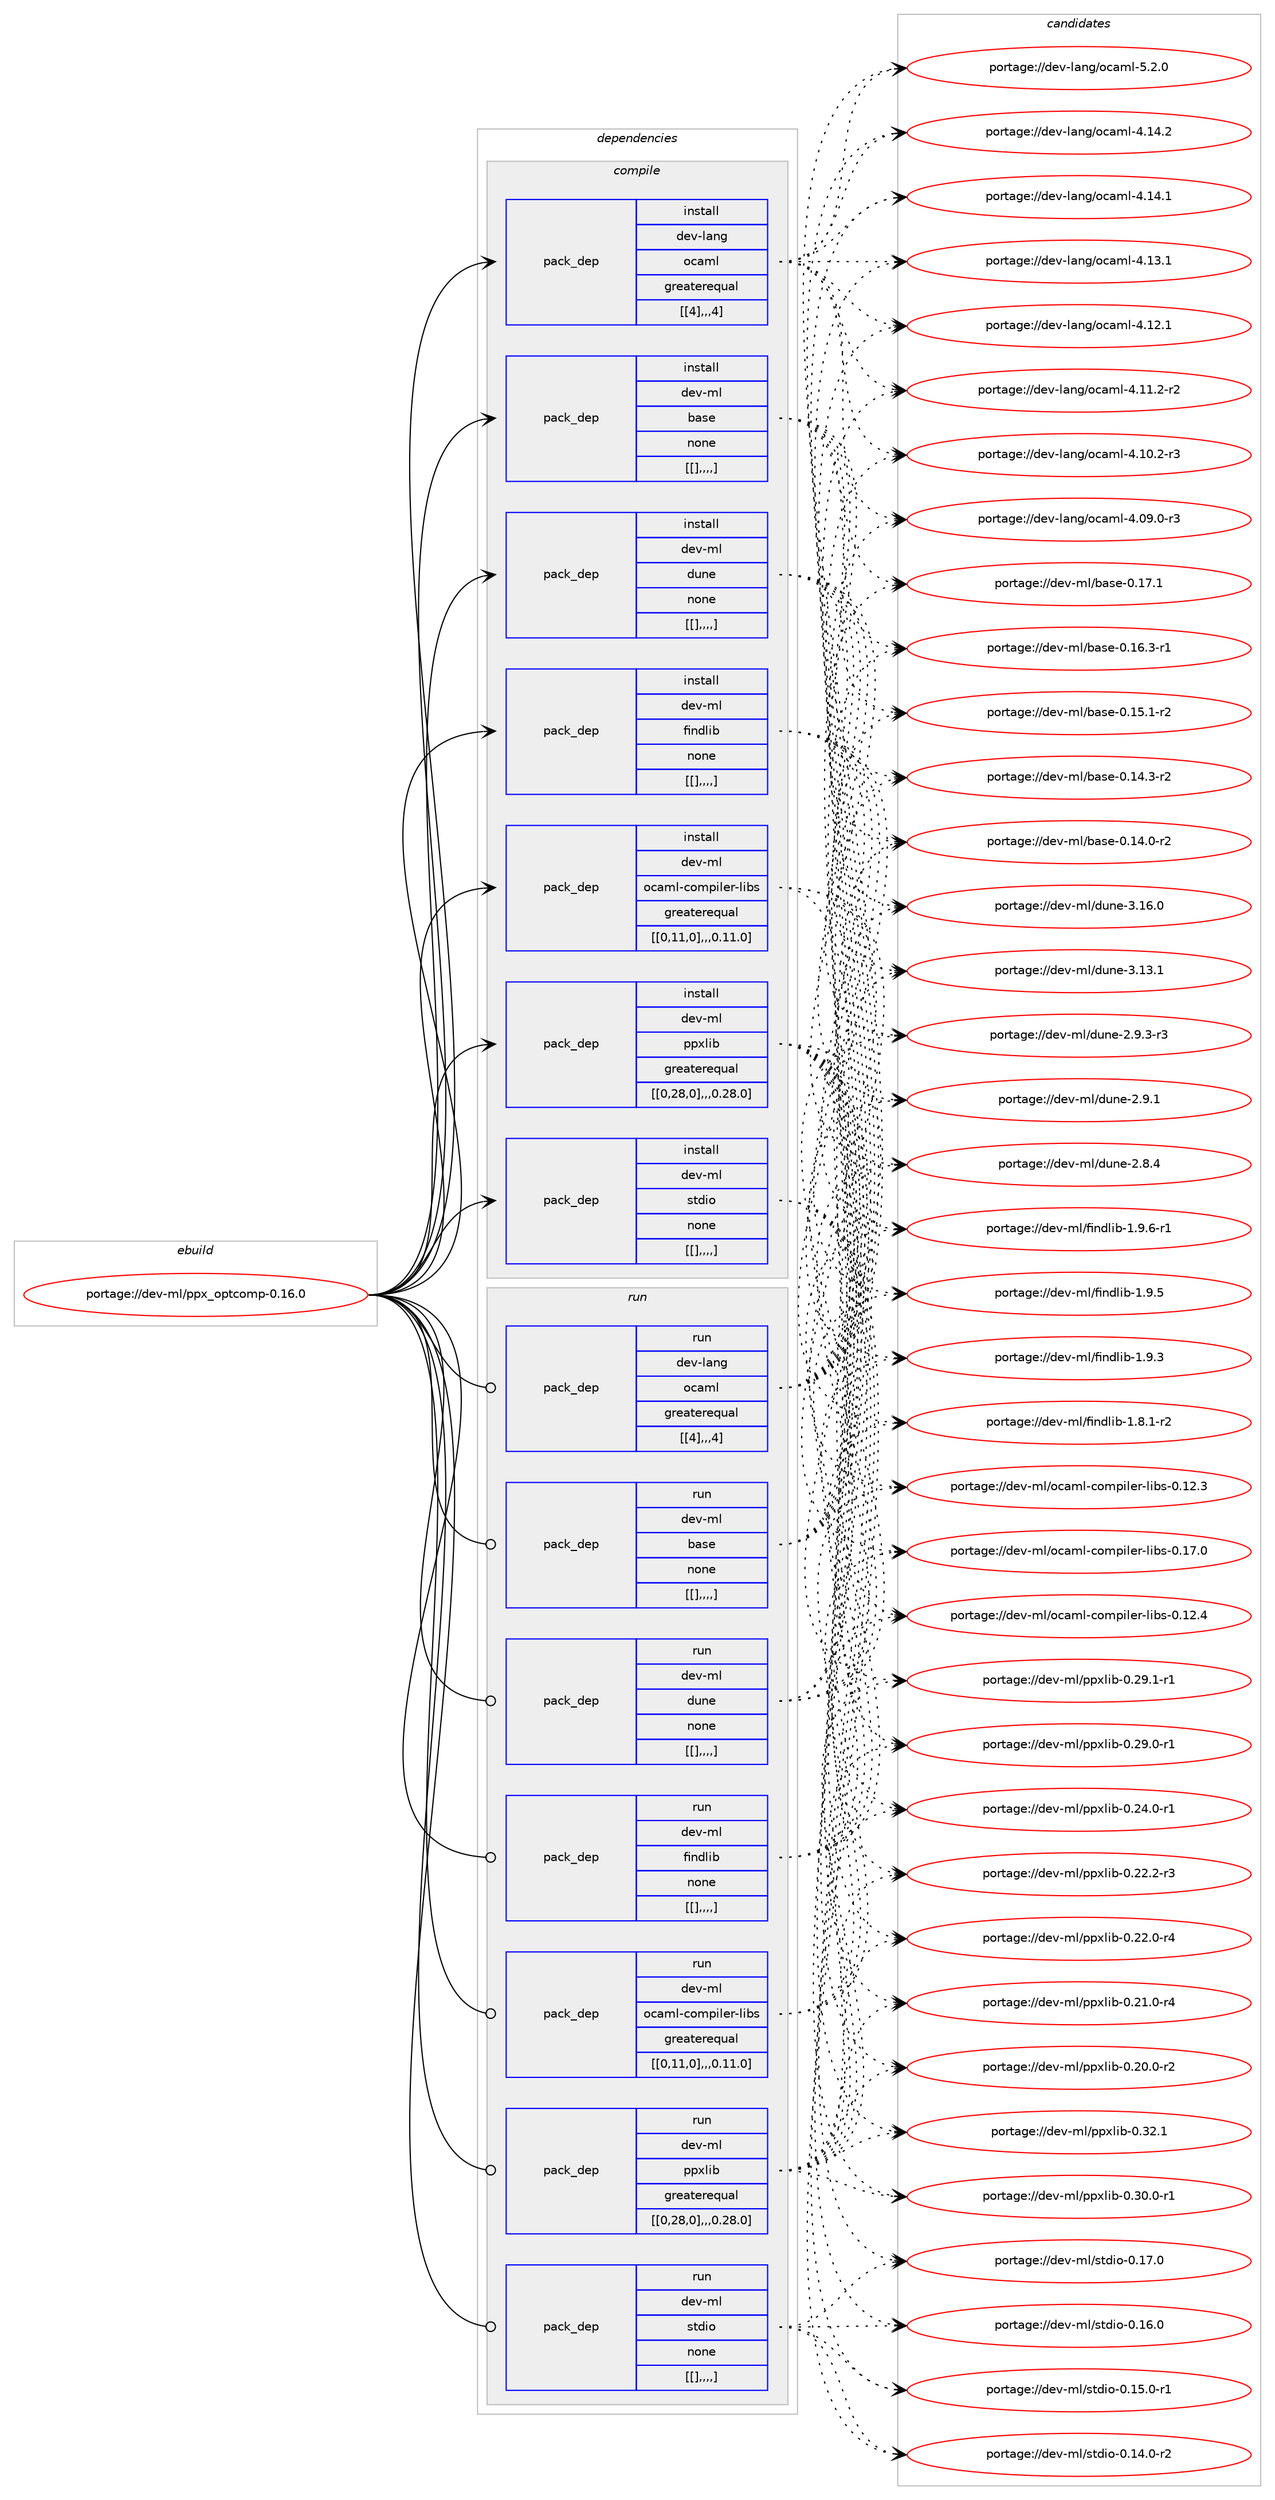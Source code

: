 digraph prolog {

# *************
# Graph options
# *************

newrank=true;
concentrate=true;
compound=true;
graph [rankdir=LR,fontname=Helvetica,fontsize=10,ranksep=1.5];#, ranksep=2.5, nodesep=0.2];
edge  [arrowhead=vee];
node  [fontname=Helvetica,fontsize=10];

# **********
# The ebuild
# **********

subgraph cluster_leftcol {
color=gray;
label=<<i>ebuild</i>>;
id [label="portage://dev-ml/ppx_optcomp-0.16.0", color=red, width=4, href="../dev-ml/ppx_optcomp-0.16.0.svg"];
}

# ****************
# The dependencies
# ****************

subgraph cluster_midcol {
color=gray;
label=<<i>dependencies</i>>;
subgraph cluster_compile {
fillcolor="#eeeeee";
style=filled;
label=<<i>compile</i>>;
subgraph pack93130 {
dependency125073 [label=<<TABLE BORDER="0" CELLBORDER="1" CELLSPACING="0" CELLPADDING="4" WIDTH="220"><TR><TD ROWSPAN="6" CELLPADDING="30">pack_dep</TD></TR><TR><TD WIDTH="110">install</TD></TR><TR><TD>dev-lang</TD></TR><TR><TD>ocaml</TD></TR><TR><TD>greaterequal</TD></TR><TR><TD>[[4],,,4]</TD></TR></TABLE>>, shape=none, color=blue];
}
id:e -> dependency125073:w [weight=20,style="solid",arrowhead="vee"];
subgraph pack93131 {
dependency125074 [label=<<TABLE BORDER="0" CELLBORDER="1" CELLSPACING="0" CELLPADDING="4" WIDTH="220"><TR><TD ROWSPAN="6" CELLPADDING="30">pack_dep</TD></TR><TR><TD WIDTH="110">install</TD></TR><TR><TD>dev-ml</TD></TR><TR><TD>base</TD></TR><TR><TD>none</TD></TR><TR><TD>[[],,,,]</TD></TR></TABLE>>, shape=none, color=blue];
}
id:e -> dependency125074:w [weight=20,style="solid",arrowhead="vee"];
subgraph pack93132 {
dependency125075 [label=<<TABLE BORDER="0" CELLBORDER="1" CELLSPACING="0" CELLPADDING="4" WIDTH="220"><TR><TD ROWSPAN="6" CELLPADDING="30">pack_dep</TD></TR><TR><TD WIDTH="110">install</TD></TR><TR><TD>dev-ml</TD></TR><TR><TD>dune</TD></TR><TR><TD>none</TD></TR><TR><TD>[[],,,,]</TD></TR></TABLE>>, shape=none, color=blue];
}
id:e -> dependency125075:w [weight=20,style="solid",arrowhead="vee"];
subgraph pack93133 {
dependency125076 [label=<<TABLE BORDER="0" CELLBORDER="1" CELLSPACING="0" CELLPADDING="4" WIDTH="220"><TR><TD ROWSPAN="6" CELLPADDING="30">pack_dep</TD></TR><TR><TD WIDTH="110">install</TD></TR><TR><TD>dev-ml</TD></TR><TR><TD>findlib</TD></TR><TR><TD>none</TD></TR><TR><TD>[[],,,,]</TD></TR></TABLE>>, shape=none, color=blue];
}
id:e -> dependency125076:w [weight=20,style="solid",arrowhead="vee"];
subgraph pack93134 {
dependency125077 [label=<<TABLE BORDER="0" CELLBORDER="1" CELLSPACING="0" CELLPADDING="4" WIDTH="220"><TR><TD ROWSPAN="6" CELLPADDING="30">pack_dep</TD></TR><TR><TD WIDTH="110">install</TD></TR><TR><TD>dev-ml</TD></TR><TR><TD>ocaml-compiler-libs</TD></TR><TR><TD>greaterequal</TD></TR><TR><TD>[[0,11,0],,,0.11.0]</TD></TR></TABLE>>, shape=none, color=blue];
}
id:e -> dependency125077:w [weight=20,style="solid",arrowhead="vee"];
subgraph pack93135 {
dependency125078 [label=<<TABLE BORDER="0" CELLBORDER="1" CELLSPACING="0" CELLPADDING="4" WIDTH="220"><TR><TD ROWSPAN="6" CELLPADDING="30">pack_dep</TD></TR><TR><TD WIDTH="110">install</TD></TR><TR><TD>dev-ml</TD></TR><TR><TD>ppxlib</TD></TR><TR><TD>greaterequal</TD></TR><TR><TD>[[0,28,0],,,0.28.0]</TD></TR></TABLE>>, shape=none, color=blue];
}
id:e -> dependency125078:w [weight=20,style="solid",arrowhead="vee"];
subgraph pack93136 {
dependency125079 [label=<<TABLE BORDER="0" CELLBORDER="1" CELLSPACING="0" CELLPADDING="4" WIDTH="220"><TR><TD ROWSPAN="6" CELLPADDING="30">pack_dep</TD></TR><TR><TD WIDTH="110">install</TD></TR><TR><TD>dev-ml</TD></TR><TR><TD>stdio</TD></TR><TR><TD>none</TD></TR><TR><TD>[[],,,,]</TD></TR></TABLE>>, shape=none, color=blue];
}
id:e -> dependency125079:w [weight=20,style="solid",arrowhead="vee"];
}
subgraph cluster_compileandrun {
fillcolor="#eeeeee";
style=filled;
label=<<i>compile and run</i>>;
}
subgraph cluster_run {
fillcolor="#eeeeee";
style=filled;
label=<<i>run</i>>;
subgraph pack93137 {
dependency125080 [label=<<TABLE BORDER="0" CELLBORDER="1" CELLSPACING="0" CELLPADDING="4" WIDTH="220"><TR><TD ROWSPAN="6" CELLPADDING="30">pack_dep</TD></TR><TR><TD WIDTH="110">run</TD></TR><TR><TD>dev-lang</TD></TR><TR><TD>ocaml</TD></TR><TR><TD>greaterequal</TD></TR><TR><TD>[[4],,,4]</TD></TR></TABLE>>, shape=none, color=blue];
}
id:e -> dependency125080:w [weight=20,style="solid",arrowhead="odot"];
subgraph pack93138 {
dependency125081 [label=<<TABLE BORDER="0" CELLBORDER="1" CELLSPACING="0" CELLPADDING="4" WIDTH="220"><TR><TD ROWSPAN="6" CELLPADDING="30">pack_dep</TD></TR><TR><TD WIDTH="110">run</TD></TR><TR><TD>dev-ml</TD></TR><TR><TD>base</TD></TR><TR><TD>none</TD></TR><TR><TD>[[],,,,]</TD></TR></TABLE>>, shape=none, color=blue];
}
id:e -> dependency125081:w [weight=20,style="solid",arrowhead="odot"];
subgraph pack93139 {
dependency125082 [label=<<TABLE BORDER="0" CELLBORDER="1" CELLSPACING="0" CELLPADDING="4" WIDTH="220"><TR><TD ROWSPAN="6" CELLPADDING="30">pack_dep</TD></TR><TR><TD WIDTH="110">run</TD></TR><TR><TD>dev-ml</TD></TR><TR><TD>dune</TD></TR><TR><TD>none</TD></TR><TR><TD>[[],,,,]</TD></TR></TABLE>>, shape=none, color=blue];
}
id:e -> dependency125082:w [weight=20,style="solid",arrowhead="odot"];
subgraph pack93140 {
dependency125083 [label=<<TABLE BORDER="0" CELLBORDER="1" CELLSPACING="0" CELLPADDING="4" WIDTH="220"><TR><TD ROWSPAN="6" CELLPADDING="30">pack_dep</TD></TR><TR><TD WIDTH="110">run</TD></TR><TR><TD>dev-ml</TD></TR><TR><TD>findlib</TD></TR><TR><TD>none</TD></TR><TR><TD>[[],,,,]</TD></TR></TABLE>>, shape=none, color=blue];
}
id:e -> dependency125083:w [weight=20,style="solid",arrowhead="odot"];
subgraph pack93141 {
dependency125084 [label=<<TABLE BORDER="0" CELLBORDER="1" CELLSPACING="0" CELLPADDING="4" WIDTH="220"><TR><TD ROWSPAN="6" CELLPADDING="30">pack_dep</TD></TR><TR><TD WIDTH="110">run</TD></TR><TR><TD>dev-ml</TD></TR><TR><TD>ocaml-compiler-libs</TD></TR><TR><TD>greaterequal</TD></TR><TR><TD>[[0,11,0],,,0.11.0]</TD></TR></TABLE>>, shape=none, color=blue];
}
id:e -> dependency125084:w [weight=20,style="solid",arrowhead="odot"];
subgraph pack93142 {
dependency125085 [label=<<TABLE BORDER="0" CELLBORDER="1" CELLSPACING="0" CELLPADDING="4" WIDTH="220"><TR><TD ROWSPAN="6" CELLPADDING="30">pack_dep</TD></TR><TR><TD WIDTH="110">run</TD></TR><TR><TD>dev-ml</TD></TR><TR><TD>ppxlib</TD></TR><TR><TD>greaterequal</TD></TR><TR><TD>[[0,28,0],,,0.28.0]</TD></TR></TABLE>>, shape=none, color=blue];
}
id:e -> dependency125085:w [weight=20,style="solid",arrowhead="odot"];
subgraph pack93143 {
dependency125086 [label=<<TABLE BORDER="0" CELLBORDER="1" CELLSPACING="0" CELLPADDING="4" WIDTH="220"><TR><TD ROWSPAN="6" CELLPADDING="30">pack_dep</TD></TR><TR><TD WIDTH="110">run</TD></TR><TR><TD>dev-ml</TD></TR><TR><TD>stdio</TD></TR><TR><TD>none</TD></TR><TR><TD>[[],,,,]</TD></TR></TABLE>>, shape=none, color=blue];
}
id:e -> dependency125086:w [weight=20,style="solid",arrowhead="odot"];
}
}

# **************
# The candidates
# **************

subgraph cluster_choices {
rank=same;
color=gray;
label=<<i>candidates</i>>;

subgraph choice93130 {
color=black;
nodesep=1;
choice1001011184510897110103471119997109108455346504648 [label="portage://dev-lang/ocaml-5.2.0", color=red, width=4,href="../dev-lang/ocaml-5.2.0.svg"];
choice100101118451089711010347111999710910845524649524650 [label="portage://dev-lang/ocaml-4.14.2", color=red, width=4,href="../dev-lang/ocaml-4.14.2.svg"];
choice100101118451089711010347111999710910845524649524649 [label="portage://dev-lang/ocaml-4.14.1", color=red, width=4,href="../dev-lang/ocaml-4.14.1.svg"];
choice100101118451089711010347111999710910845524649514649 [label="portage://dev-lang/ocaml-4.13.1", color=red, width=4,href="../dev-lang/ocaml-4.13.1.svg"];
choice100101118451089711010347111999710910845524649504649 [label="portage://dev-lang/ocaml-4.12.1", color=red, width=4,href="../dev-lang/ocaml-4.12.1.svg"];
choice1001011184510897110103471119997109108455246494946504511450 [label="portage://dev-lang/ocaml-4.11.2-r2", color=red, width=4,href="../dev-lang/ocaml-4.11.2-r2.svg"];
choice1001011184510897110103471119997109108455246494846504511451 [label="portage://dev-lang/ocaml-4.10.2-r3", color=red, width=4,href="../dev-lang/ocaml-4.10.2-r3.svg"];
choice1001011184510897110103471119997109108455246485746484511451 [label="portage://dev-lang/ocaml-4.09.0-r3", color=red, width=4,href="../dev-lang/ocaml-4.09.0-r3.svg"];
dependency125073:e -> choice1001011184510897110103471119997109108455346504648:w [style=dotted,weight="100"];
dependency125073:e -> choice100101118451089711010347111999710910845524649524650:w [style=dotted,weight="100"];
dependency125073:e -> choice100101118451089711010347111999710910845524649524649:w [style=dotted,weight="100"];
dependency125073:e -> choice100101118451089711010347111999710910845524649514649:w [style=dotted,weight="100"];
dependency125073:e -> choice100101118451089711010347111999710910845524649504649:w [style=dotted,weight="100"];
dependency125073:e -> choice1001011184510897110103471119997109108455246494946504511450:w [style=dotted,weight="100"];
dependency125073:e -> choice1001011184510897110103471119997109108455246494846504511451:w [style=dotted,weight="100"];
dependency125073:e -> choice1001011184510897110103471119997109108455246485746484511451:w [style=dotted,weight="100"];
}
subgraph choice93131 {
color=black;
nodesep=1;
choice1001011184510910847989711510145484649554649 [label="portage://dev-ml/base-0.17.1", color=red, width=4,href="../dev-ml/base-0.17.1.svg"];
choice10010111845109108479897115101454846495446514511449 [label="portage://dev-ml/base-0.16.3-r1", color=red, width=4,href="../dev-ml/base-0.16.3-r1.svg"];
choice10010111845109108479897115101454846495346494511450 [label="portage://dev-ml/base-0.15.1-r2", color=red, width=4,href="../dev-ml/base-0.15.1-r2.svg"];
choice10010111845109108479897115101454846495246514511450 [label="portage://dev-ml/base-0.14.3-r2", color=red, width=4,href="../dev-ml/base-0.14.3-r2.svg"];
choice10010111845109108479897115101454846495246484511450 [label="portage://dev-ml/base-0.14.0-r2", color=red, width=4,href="../dev-ml/base-0.14.0-r2.svg"];
dependency125074:e -> choice1001011184510910847989711510145484649554649:w [style=dotted,weight="100"];
dependency125074:e -> choice10010111845109108479897115101454846495446514511449:w [style=dotted,weight="100"];
dependency125074:e -> choice10010111845109108479897115101454846495346494511450:w [style=dotted,weight="100"];
dependency125074:e -> choice10010111845109108479897115101454846495246514511450:w [style=dotted,weight="100"];
dependency125074:e -> choice10010111845109108479897115101454846495246484511450:w [style=dotted,weight="100"];
}
subgraph choice93132 {
color=black;
nodesep=1;
choice100101118451091084710011711010145514649544648 [label="portage://dev-ml/dune-3.16.0", color=red, width=4,href="../dev-ml/dune-3.16.0.svg"];
choice100101118451091084710011711010145514649514649 [label="portage://dev-ml/dune-3.13.1", color=red, width=4,href="../dev-ml/dune-3.13.1.svg"];
choice10010111845109108471001171101014550465746514511451 [label="portage://dev-ml/dune-2.9.3-r3", color=red, width=4,href="../dev-ml/dune-2.9.3-r3.svg"];
choice1001011184510910847100117110101455046574649 [label="portage://dev-ml/dune-2.9.1", color=red, width=4,href="../dev-ml/dune-2.9.1.svg"];
choice1001011184510910847100117110101455046564652 [label="portage://dev-ml/dune-2.8.4", color=red, width=4,href="../dev-ml/dune-2.8.4.svg"];
dependency125075:e -> choice100101118451091084710011711010145514649544648:w [style=dotted,weight="100"];
dependency125075:e -> choice100101118451091084710011711010145514649514649:w [style=dotted,weight="100"];
dependency125075:e -> choice10010111845109108471001171101014550465746514511451:w [style=dotted,weight="100"];
dependency125075:e -> choice1001011184510910847100117110101455046574649:w [style=dotted,weight="100"];
dependency125075:e -> choice1001011184510910847100117110101455046564652:w [style=dotted,weight="100"];
}
subgraph choice93133 {
color=black;
nodesep=1;
choice1001011184510910847102105110100108105984549465746544511449 [label="portage://dev-ml/findlib-1.9.6-r1", color=red, width=4,href="../dev-ml/findlib-1.9.6-r1.svg"];
choice100101118451091084710210511010010810598454946574653 [label="portage://dev-ml/findlib-1.9.5", color=red, width=4,href="../dev-ml/findlib-1.9.5.svg"];
choice100101118451091084710210511010010810598454946574651 [label="portage://dev-ml/findlib-1.9.3", color=red, width=4,href="../dev-ml/findlib-1.9.3.svg"];
choice1001011184510910847102105110100108105984549465646494511450 [label="portage://dev-ml/findlib-1.8.1-r2", color=red, width=4,href="../dev-ml/findlib-1.8.1-r2.svg"];
dependency125076:e -> choice1001011184510910847102105110100108105984549465746544511449:w [style=dotted,weight="100"];
dependency125076:e -> choice100101118451091084710210511010010810598454946574653:w [style=dotted,weight="100"];
dependency125076:e -> choice100101118451091084710210511010010810598454946574651:w [style=dotted,weight="100"];
dependency125076:e -> choice1001011184510910847102105110100108105984549465646494511450:w [style=dotted,weight="100"];
}
subgraph choice93134 {
color=black;
nodesep=1;
choice100101118451091084711199971091084599111109112105108101114451081059811545484649554648 [label="portage://dev-ml/ocaml-compiler-libs-0.17.0", color=red, width=4,href="../dev-ml/ocaml-compiler-libs-0.17.0.svg"];
choice100101118451091084711199971091084599111109112105108101114451081059811545484649504652 [label="portage://dev-ml/ocaml-compiler-libs-0.12.4", color=red, width=4,href="../dev-ml/ocaml-compiler-libs-0.12.4.svg"];
choice100101118451091084711199971091084599111109112105108101114451081059811545484649504651 [label="portage://dev-ml/ocaml-compiler-libs-0.12.3", color=red, width=4,href="../dev-ml/ocaml-compiler-libs-0.12.3.svg"];
dependency125077:e -> choice100101118451091084711199971091084599111109112105108101114451081059811545484649554648:w [style=dotted,weight="100"];
dependency125077:e -> choice100101118451091084711199971091084599111109112105108101114451081059811545484649504652:w [style=dotted,weight="100"];
dependency125077:e -> choice100101118451091084711199971091084599111109112105108101114451081059811545484649504651:w [style=dotted,weight="100"];
}
subgraph choice93135 {
color=black;
nodesep=1;
choice10010111845109108471121121201081059845484651504649 [label="portage://dev-ml/ppxlib-0.32.1", color=red, width=4,href="../dev-ml/ppxlib-0.32.1.svg"];
choice100101118451091084711211212010810598454846514846484511449 [label="portage://dev-ml/ppxlib-0.30.0-r1", color=red, width=4,href="../dev-ml/ppxlib-0.30.0-r1.svg"];
choice100101118451091084711211212010810598454846505746494511449 [label="portage://dev-ml/ppxlib-0.29.1-r1", color=red, width=4,href="../dev-ml/ppxlib-0.29.1-r1.svg"];
choice100101118451091084711211212010810598454846505746484511449 [label="portage://dev-ml/ppxlib-0.29.0-r1", color=red, width=4,href="../dev-ml/ppxlib-0.29.0-r1.svg"];
choice100101118451091084711211212010810598454846505246484511449 [label="portage://dev-ml/ppxlib-0.24.0-r1", color=red, width=4,href="../dev-ml/ppxlib-0.24.0-r1.svg"];
choice100101118451091084711211212010810598454846505046504511451 [label="portage://dev-ml/ppxlib-0.22.2-r3", color=red, width=4,href="../dev-ml/ppxlib-0.22.2-r3.svg"];
choice100101118451091084711211212010810598454846505046484511452 [label="portage://dev-ml/ppxlib-0.22.0-r4", color=red, width=4,href="../dev-ml/ppxlib-0.22.0-r4.svg"];
choice100101118451091084711211212010810598454846504946484511452 [label="portage://dev-ml/ppxlib-0.21.0-r4", color=red, width=4,href="../dev-ml/ppxlib-0.21.0-r4.svg"];
choice100101118451091084711211212010810598454846504846484511450 [label="portage://dev-ml/ppxlib-0.20.0-r2", color=red, width=4,href="../dev-ml/ppxlib-0.20.0-r2.svg"];
dependency125078:e -> choice10010111845109108471121121201081059845484651504649:w [style=dotted,weight="100"];
dependency125078:e -> choice100101118451091084711211212010810598454846514846484511449:w [style=dotted,weight="100"];
dependency125078:e -> choice100101118451091084711211212010810598454846505746494511449:w [style=dotted,weight="100"];
dependency125078:e -> choice100101118451091084711211212010810598454846505746484511449:w [style=dotted,weight="100"];
dependency125078:e -> choice100101118451091084711211212010810598454846505246484511449:w [style=dotted,weight="100"];
dependency125078:e -> choice100101118451091084711211212010810598454846505046504511451:w [style=dotted,weight="100"];
dependency125078:e -> choice100101118451091084711211212010810598454846505046484511452:w [style=dotted,weight="100"];
dependency125078:e -> choice100101118451091084711211212010810598454846504946484511452:w [style=dotted,weight="100"];
dependency125078:e -> choice100101118451091084711211212010810598454846504846484511450:w [style=dotted,weight="100"];
}
subgraph choice93136 {
color=black;
nodesep=1;
choice100101118451091084711511610010511145484649554648 [label="portage://dev-ml/stdio-0.17.0", color=red, width=4,href="../dev-ml/stdio-0.17.0.svg"];
choice100101118451091084711511610010511145484649544648 [label="portage://dev-ml/stdio-0.16.0", color=red, width=4,href="../dev-ml/stdio-0.16.0.svg"];
choice1001011184510910847115116100105111454846495346484511449 [label="portage://dev-ml/stdio-0.15.0-r1", color=red, width=4,href="../dev-ml/stdio-0.15.0-r1.svg"];
choice1001011184510910847115116100105111454846495246484511450 [label="portage://dev-ml/stdio-0.14.0-r2", color=red, width=4,href="../dev-ml/stdio-0.14.0-r2.svg"];
dependency125079:e -> choice100101118451091084711511610010511145484649554648:w [style=dotted,weight="100"];
dependency125079:e -> choice100101118451091084711511610010511145484649544648:w [style=dotted,weight="100"];
dependency125079:e -> choice1001011184510910847115116100105111454846495346484511449:w [style=dotted,weight="100"];
dependency125079:e -> choice1001011184510910847115116100105111454846495246484511450:w [style=dotted,weight="100"];
}
subgraph choice93137 {
color=black;
nodesep=1;
choice1001011184510897110103471119997109108455346504648 [label="portage://dev-lang/ocaml-5.2.0", color=red, width=4,href="../dev-lang/ocaml-5.2.0.svg"];
choice100101118451089711010347111999710910845524649524650 [label="portage://dev-lang/ocaml-4.14.2", color=red, width=4,href="../dev-lang/ocaml-4.14.2.svg"];
choice100101118451089711010347111999710910845524649524649 [label="portage://dev-lang/ocaml-4.14.1", color=red, width=4,href="../dev-lang/ocaml-4.14.1.svg"];
choice100101118451089711010347111999710910845524649514649 [label="portage://dev-lang/ocaml-4.13.1", color=red, width=4,href="../dev-lang/ocaml-4.13.1.svg"];
choice100101118451089711010347111999710910845524649504649 [label="portage://dev-lang/ocaml-4.12.1", color=red, width=4,href="../dev-lang/ocaml-4.12.1.svg"];
choice1001011184510897110103471119997109108455246494946504511450 [label="portage://dev-lang/ocaml-4.11.2-r2", color=red, width=4,href="../dev-lang/ocaml-4.11.2-r2.svg"];
choice1001011184510897110103471119997109108455246494846504511451 [label="portage://dev-lang/ocaml-4.10.2-r3", color=red, width=4,href="../dev-lang/ocaml-4.10.2-r3.svg"];
choice1001011184510897110103471119997109108455246485746484511451 [label="portage://dev-lang/ocaml-4.09.0-r3", color=red, width=4,href="../dev-lang/ocaml-4.09.0-r3.svg"];
dependency125080:e -> choice1001011184510897110103471119997109108455346504648:w [style=dotted,weight="100"];
dependency125080:e -> choice100101118451089711010347111999710910845524649524650:w [style=dotted,weight="100"];
dependency125080:e -> choice100101118451089711010347111999710910845524649524649:w [style=dotted,weight="100"];
dependency125080:e -> choice100101118451089711010347111999710910845524649514649:w [style=dotted,weight="100"];
dependency125080:e -> choice100101118451089711010347111999710910845524649504649:w [style=dotted,weight="100"];
dependency125080:e -> choice1001011184510897110103471119997109108455246494946504511450:w [style=dotted,weight="100"];
dependency125080:e -> choice1001011184510897110103471119997109108455246494846504511451:w [style=dotted,weight="100"];
dependency125080:e -> choice1001011184510897110103471119997109108455246485746484511451:w [style=dotted,weight="100"];
}
subgraph choice93138 {
color=black;
nodesep=1;
choice1001011184510910847989711510145484649554649 [label="portage://dev-ml/base-0.17.1", color=red, width=4,href="../dev-ml/base-0.17.1.svg"];
choice10010111845109108479897115101454846495446514511449 [label="portage://dev-ml/base-0.16.3-r1", color=red, width=4,href="../dev-ml/base-0.16.3-r1.svg"];
choice10010111845109108479897115101454846495346494511450 [label="portage://dev-ml/base-0.15.1-r2", color=red, width=4,href="../dev-ml/base-0.15.1-r2.svg"];
choice10010111845109108479897115101454846495246514511450 [label="portage://dev-ml/base-0.14.3-r2", color=red, width=4,href="../dev-ml/base-0.14.3-r2.svg"];
choice10010111845109108479897115101454846495246484511450 [label="portage://dev-ml/base-0.14.0-r2", color=red, width=4,href="../dev-ml/base-0.14.0-r2.svg"];
dependency125081:e -> choice1001011184510910847989711510145484649554649:w [style=dotted,weight="100"];
dependency125081:e -> choice10010111845109108479897115101454846495446514511449:w [style=dotted,weight="100"];
dependency125081:e -> choice10010111845109108479897115101454846495346494511450:w [style=dotted,weight="100"];
dependency125081:e -> choice10010111845109108479897115101454846495246514511450:w [style=dotted,weight="100"];
dependency125081:e -> choice10010111845109108479897115101454846495246484511450:w [style=dotted,weight="100"];
}
subgraph choice93139 {
color=black;
nodesep=1;
choice100101118451091084710011711010145514649544648 [label="portage://dev-ml/dune-3.16.0", color=red, width=4,href="../dev-ml/dune-3.16.0.svg"];
choice100101118451091084710011711010145514649514649 [label="portage://dev-ml/dune-3.13.1", color=red, width=4,href="../dev-ml/dune-3.13.1.svg"];
choice10010111845109108471001171101014550465746514511451 [label="portage://dev-ml/dune-2.9.3-r3", color=red, width=4,href="../dev-ml/dune-2.9.3-r3.svg"];
choice1001011184510910847100117110101455046574649 [label="portage://dev-ml/dune-2.9.1", color=red, width=4,href="../dev-ml/dune-2.9.1.svg"];
choice1001011184510910847100117110101455046564652 [label="portage://dev-ml/dune-2.8.4", color=red, width=4,href="../dev-ml/dune-2.8.4.svg"];
dependency125082:e -> choice100101118451091084710011711010145514649544648:w [style=dotted,weight="100"];
dependency125082:e -> choice100101118451091084710011711010145514649514649:w [style=dotted,weight="100"];
dependency125082:e -> choice10010111845109108471001171101014550465746514511451:w [style=dotted,weight="100"];
dependency125082:e -> choice1001011184510910847100117110101455046574649:w [style=dotted,weight="100"];
dependency125082:e -> choice1001011184510910847100117110101455046564652:w [style=dotted,weight="100"];
}
subgraph choice93140 {
color=black;
nodesep=1;
choice1001011184510910847102105110100108105984549465746544511449 [label="portage://dev-ml/findlib-1.9.6-r1", color=red, width=4,href="../dev-ml/findlib-1.9.6-r1.svg"];
choice100101118451091084710210511010010810598454946574653 [label="portage://dev-ml/findlib-1.9.5", color=red, width=4,href="../dev-ml/findlib-1.9.5.svg"];
choice100101118451091084710210511010010810598454946574651 [label="portage://dev-ml/findlib-1.9.3", color=red, width=4,href="../dev-ml/findlib-1.9.3.svg"];
choice1001011184510910847102105110100108105984549465646494511450 [label="portage://dev-ml/findlib-1.8.1-r2", color=red, width=4,href="../dev-ml/findlib-1.8.1-r2.svg"];
dependency125083:e -> choice1001011184510910847102105110100108105984549465746544511449:w [style=dotted,weight="100"];
dependency125083:e -> choice100101118451091084710210511010010810598454946574653:w [style=dotted,weight="100"];
dependency125083:e -> choice100101118451091084710210511010010810598454946574651:w [style=dotted,weight="100"];
dependency125083:e -> choice1001011184510910847102105110100108105984549465646494511450:w [style=dotted,weight="100"];
}
subgraph choice93141 {
color=black;
nodesep=1;
choice100101118451091084711199971091084599111109112105108101114451081059811545484649554648 [label="portage://dev-ml/ocaml-compiler-libs-0.17.0", color=red, width=4,href="../dev-ml/ocaml-compiler-libs-0.17.0.svg"];
choice100101118451091084711199971091084599111109112105108101114451081059811545484649504652 [label="portage://dev-ml/ocaml-compiler-libs-0.12.4", color=red, width=4,href="../dev-ml/ocaml-compiler-libs-0.12.4.svg"];
choice100101118451091084711199971091084599111109112105108101114451081059811545484649504651 [label="portage://dev-ml/ocaml-compiler-libs-0.12.3", color=red, width=4,href="../dev-ml/ocaml-compiler-libs-0.12.3.svg"];
dependency125084:e -> choice100101118451091084711199971091084599111109112105108101114451081059811545484649554648:w [style=dotted,weight="100"];
dependency125084:e -> choice100101118451091084711199971091084599111109112105108101114451081059811545484649504652:w [style=dotted,weight="100"];
dependency125084:e -> choice100101118451091084711199971091084599111109112105108101114451081059811545484649504651:w [style=dotted,weight="100"];
}
subgraph choice93142 {
color=black;
nodesep=1;
choice10010111845109108471121121201081059845484651504649 [label="portage://dev-ml/ppxlib-0.32.1", color=red, width=4,href="../dev-ml/ppxlib-0.32.1.svg"];
choice100101118451091084711211212010810598454846514846484511449 [label="portage://dev-ml/ppxlib-0.30.0-r1", color=red, width=4,href="../dev-ml/ppxlib-0.30.0-r1.svg"];
choice100101118451091084711211212010810598454846505746494511449 [label="portage://dev-ml/ppxlib-0.29.1-r1", color=red, width=4,href="../dev-ml/ppxlib-0.29.1-r1.svg"];
choice100101118451091084711211212010810598454846505746484511449 [label="portage://dev-ml/ppxlib-0.29.0-r1", color=red, width=4,href="../dev-ml/ppxlib-0.29.0-r1.svg"];
choice100101118451091084711211212010810598454846505246484511449 [label="portage://dev-ml/ppxlib-0.24.0-r1", color=red, width=4,href="../dev-ml/ppxlib-0.24.0-r1.svg"];
choice100101118451091084711211212010810598454846505046504511451 [label="portage://dev-ml/ppxlib-0.22.2-r3", color=red, width=4,href="../dev-ml/ppxlib-0.22.2-r3.svg"];
choice100101118451091084711211212010810598454846505046484511452 [label="portage://dev-ml/ppxlib-0.22.0-r4", color=red, width=4,href="../dev-ml/ppxlib-0.22.0-r4.svg"];
choice100101118451091084711211212010810598454846504946484511452 [label="portage://dev-ml/ppxlib-0.21.0-r4", color=red, width=4,href="../dev-ml/ppxlib-0.21.0-r4.svg"];
choice100101118451091084711211212010810598454846504846484511450 [label="portage://dev-ml/ppxlib-0.20.0-r2", color=red, width=4,href="../dev-ml/ppxlib-0.20.0-r2.svg"];
dependency125085:e -> choice10010111845109108471121121201081059845484651504649:w [style=dotted,weight="100"];
dependency125085:e -> choice100101118451091084711211212010810598454846514846484511449:w [style=dotted,weight="100"];
dependency125085:e -> choice100101118451091084711211212010810598454846505746494511449:w [style=dotted,weight="100"];
dependency125085:e -> choice100101118451091084711211212010810598454846505746484511449:w [style=dotted,weight="100"];
dependency125085:e -> choice100101118451091084711211212010810598454846505246484511449:w [style=dotted,weight="100"];
dependency125085:e -> choice100101118451091084711211212010810598454846505046504511451:w [style=dotted,weight="100"];
dependency125085:e -> choice100101118451091084711211212010810598454846505046484511452:w [style=dotted,weight="100"];
dependency125085:e -> choice100101118451091084711211212010810598454846504946484511452:w [style=dotted,weight="100"];
dependency125085:e -> choice100101118451091084711211212010810598454846504846484511450:w [style=dotted,weight="100"];
}
subgraph choice93143 {
color=black;
nodesep=1;
choice100101118451091084711511610010511145484649554648 [label="portage://dev-ml/stdio-0.17.0", color=red, width=4,href="../dev-ml/stdio-0.17.0.svg"];
choice100101118451091084711511610010511145484649544648 [label="portage://dev-ml/stdio-0.16.0", color=red, width=4,href="../dev-ml/stdio-0.16.0.svg"];
choice1001011184510910847115116100105111454846495346484511449 [label="portage://dev-ml/stdio-0.15.0-r1", color=red, width=4,href="../dev-ml/stdio-0.15.0-r1.svg"];
choice1001011184510910847115116100105111454846495246484511450 [label="portage://dev-ml/stdio-0.14.0-r2", color=red, width=4,href="../dev-ml/stdio-0.14.0-r2.svg"];
dependency125086:e -> choice100101118451091084711511610010511145484649554648:w [style=dotted,weight="100"];
dependency125086:e -> choice100101118451091084711511610010511145484649544648:w [style=dotted,weight="100"];
dependency125086:e -> choice1001011184510910847115116100105111454846495346484511449:w [style=dotted,weight="100"];
dependency125086:e -> choice1001011184510910847115116100105111454846495246484511450:w [style=dotted,weight="100"];
}
}

}
